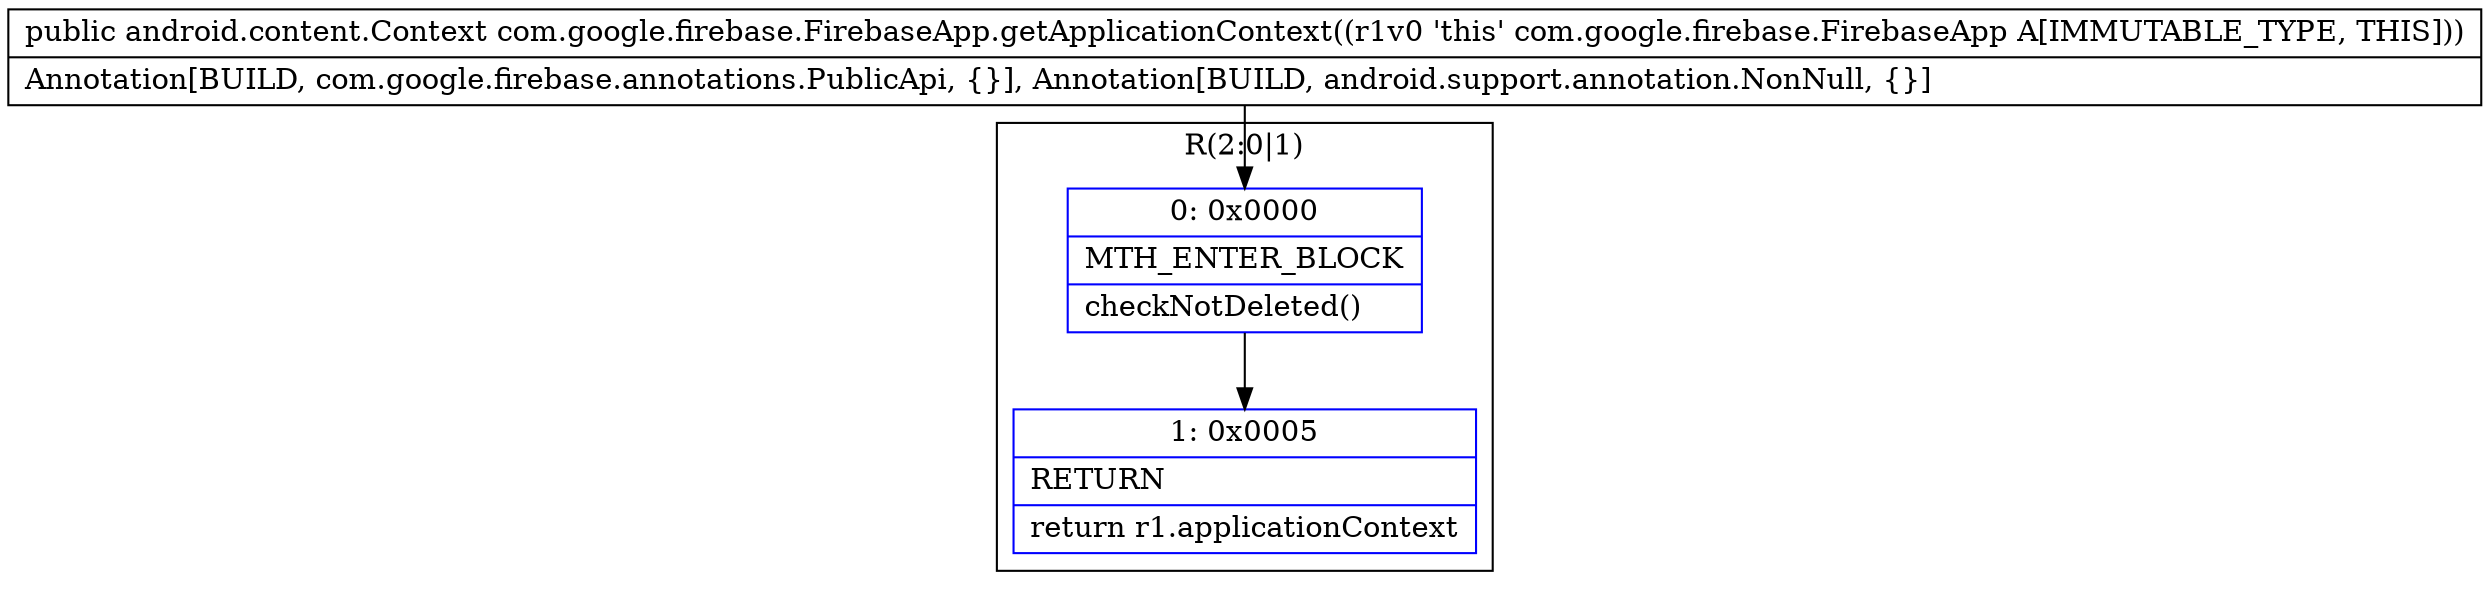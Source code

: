 digraph "CFG forcom.google.firebase.FirebaseApp.getApplicationContext()Landroid\/content\/Context;" {
subgraph cluster_Region_479932057 {
label = "R(2:0|1)";
node [shape=record,color=blue];
Node_0 [shape=record,label="{0\:\ 0x0000|MTH_ENTER_BLOCK\l|checkNotDeleted()\l}"];
Node_1 [shape=record,label="{1\:\ 0x0005|RETURN\l|return r1.applicationContext\l}"];
}
MethodNode[shape=record,label="{public android.content.Context com.google.firebase.FirebaseApp.getApplicationContext((r1v0 'this' com.google.firebase.FirebaseApp A[IMMUTABLE_TYPE, THIS]))  | Annotation[BUILD, com.google.firebase.annotations.PublicApi, \{\}], Annotation[BUILD, android.support.annotation.NonNull, \{\}]\l}"];
MethodNode -> Node_0;
Node_0 -> Node_1;
}

